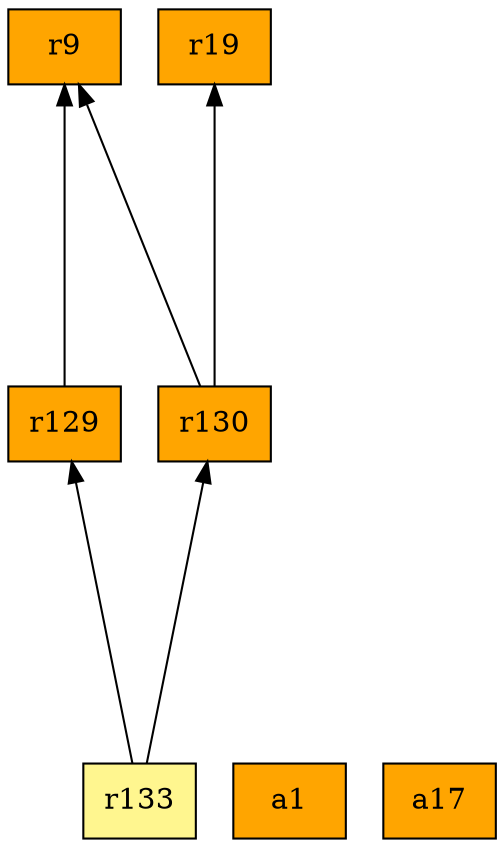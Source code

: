 digraph G {
rankdir=BT;ranksep="2.0";
"r130" [shape=record,fillcolor=orange,style=filled,label="{r130}"];
"a1" [shape=record,fillcolor=orange,style=filled,label="{a1}"];
"r129" [shape=record,fillcolor=orange,style=filled,label="{r129}"];
"r9" [shape=record,fillcolor=orange,style=filled,label="{r9}"];
"r19" [shape=record,fillcolor=orange,style=filled,label="{r19}"];
"a17" [shape=record,fillcolor=orange,style=filled,label="{a17}"];
"r133" [shape=record,fillcolor=khaki1,style=filled,label="{r133}"];
"r130" -> "r9"
"r130" -> "r19"
"r129" -> "r9"
"r133" -> "r130"
"r133" -> "r129"
}